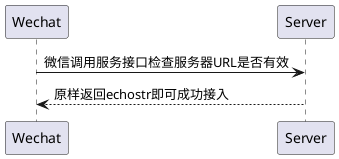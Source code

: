 @startuml snippet-1
participant Wechat as W
participant Server as S

W -> S : 微信调用服务接口检查服务器URL是否有效
S --> W : 原样返回echostr即可成功接入
@enduml